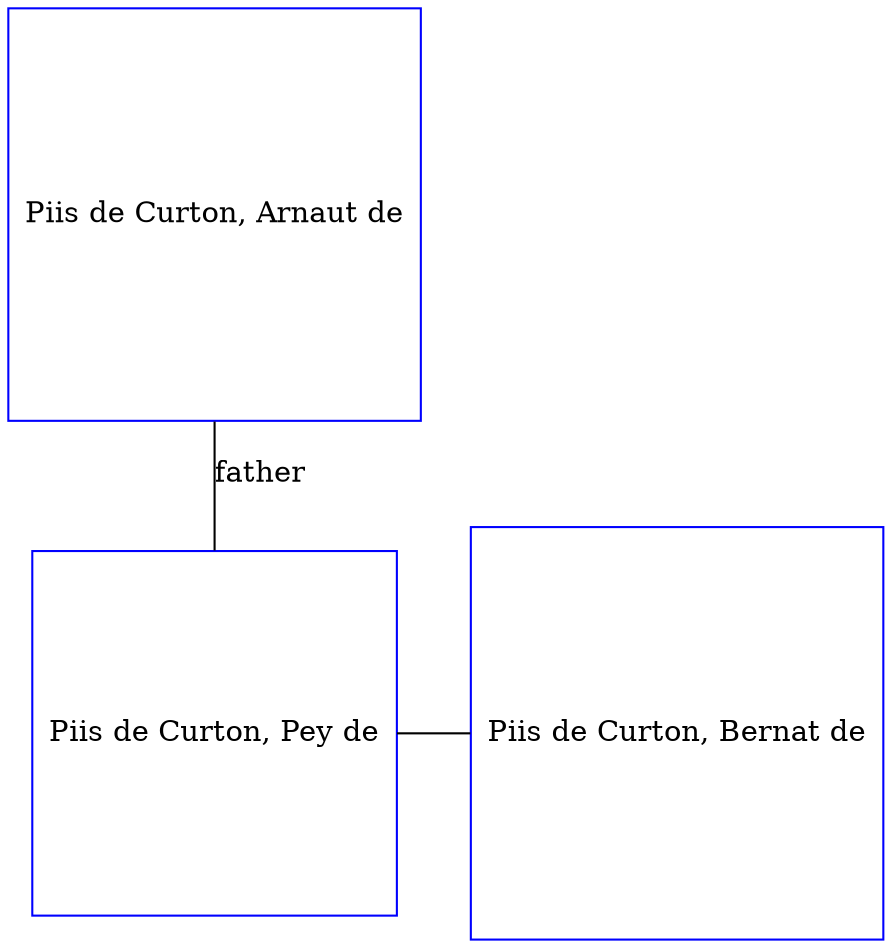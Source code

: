 digraph D {
    edge [dir=none];    node [shape=box];    "001364"   [label="Piis de Curton, Pey de", shape=box, regular=1, color="blue"] ;
"006659"   [label="Piis de Curton, Arnaut de", shape=box, regular=1, color="blue"] ;
"017369"   [label="Piis de Curton, Bernat de", shape=box, regular=1, color="blue"] ;
{rank=same; 001364->017369};
006659->001364 [label="father",arrowsize=0.0]; 
}